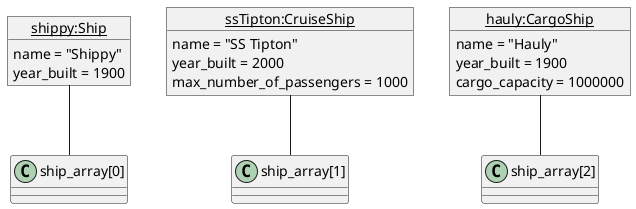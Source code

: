 @startuml
'https://plantuml.com/object-diagram

object "<u>shippy:Ship</u>" as sy {
    name = "Shippy"
    year_built = 1900
}

object "<u>ssTipton:CruiseShip</u>" as st {
    name = "SS Tipton"
    year_built = 2000
    max_number_of_passengers = 1000
}

object "<u>hauly:CargoShip</u>" as hy {
    name = "Hauly"
    year_built = 1900
    cargo_capacity = 1000000
}

sy -- "ship_array[0]"
st -- "ship_array[1]"
hy -- "ship_array[2]"

@enduml
